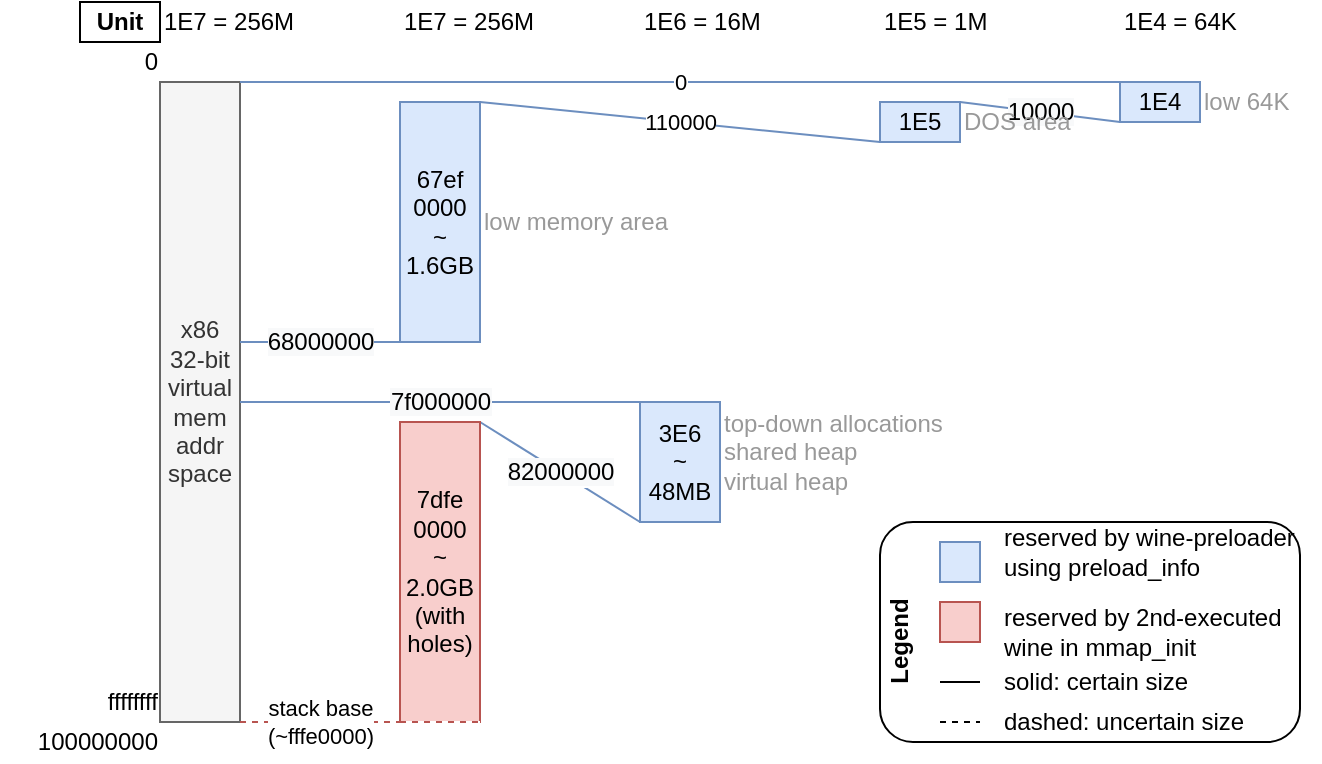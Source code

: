<mxfile compressed="false" version="13.3.9" type="device">
  <diagram id="2G_IVbprHCJokcvuI9Zo" name="Page-1">
    <mxGraphModel dx="1038" dy="636" grid="1" gridSize="10" guides="0" tooltips="1" connect="1" arrows="1" fold="1" page="1" pageScale="1" pageWidth="850" pageHeight="1100" math="0" shadow="0">
      <root>
        <mxCell id="0" />
        <mxCell id="1" parent="0" />
        <mxCell id="0vwwoRQ41GoaffXvQkmI-21" value="" style="rounded=1;whiteSpace=wrap;html=1;sketch=0;fillColor=none;" parent="1" vertex="1">
          <mxGeometry x="440" y="300" width="210" height="110" as="geometry" />
        </mxCell>
        <mxCell id="DhxSdfgFzUO5CxJzByOB-1" value="x86 32-bit virtual mem addr space" style="rounded=0;whiteSpace=wrap;html=1;fillColor=#f5f5f5;strokeColor=#666666;fontColor=#333333;" parent="1" vertex="1">
          <mxGeometry x="80" y="80" width="40" height="320" as="geometry" />
        </mxCell>
        <mxCell id="DhxSdfgFzUO5CxJzByOB-2" value="0" style="text;html=1;align=right;verticalAlign=middle;resizable=0;points=[];autosize=1;" parent="1" vertex="1">
          <mxGeometry x="60" y="60" width="20" height="20" as="geometry" />
        </mxCell>
        <mxCell id="DhxSdfgFzUO5CxJzByOB-3" value="ffffffff" style="text;html=1;align=right;verticalAlign=middle;resizable=0;points=[];autosize=1;" parent="1" vertex="1">
          <mxGeometry x="40" y="380" width="40" height="20" as="geometry" />
        </mxCell>
        <mxCell id="DhxSdfgFzUO5CxJzByOB-4" value="1E7 = 256M" style="text;html=1;align=left;verticalAlign=middle;resizable=0;points=[];autosize=1;" parent="1" vertex="1">
          <mxGeometry x="80" y="40" width="80" height="20" as="geometry" />
        </mxCell>
        <mxCell id="DhxSdfgFzUO5CxJzByOB-10" value="&lt;b&gt;Unit&lt;/b&gt;" style="rounded=0;whiteSpace=wrap;html=1;" parent="1" vertex="1">
          <mxGeometry x="40" y="40" width="40" height="20" as="geometry" />
        </mxCell>
        <mxCell id="DhxSdfgFzUO5CxJzByOB-13" value="1E4" style="rounded=0;whiteSpace=wrap;html=1;fillColor=#dae8fc;strokeColor=#6c8ebf;" parent="1" vertex="1">
          <mxGeometry x="560" y="80" width="40" height="20" as="geometry" />
        </mxCell>
        <mxCell id="DhxSdfgFzUO5CxJzByOB-20" value="100000000" style="text;html=1;align=right;verticalAlign=middle;resizable=0;points=[];autosize=1;" parent="1" vertex="1">
          <mxGeometry y="400" width="80" height="20" as="geometry" />
        </mxCell>
        <mxCell id="DhxSdfgFzUO5CxJzByOB-21" value="0" style="endArrow=none;html=1;exitX=1;exitY=0;exitDx=0;exitDy=0;entryX=0;entryY=0;entryDx=0;entryDy=0;fillColor=#dae8fc;strokeColor=#6c8ebf;" parent="1" source="DhxSdfgFzUO5CxJzByOB-1" target="DhxSdfgFzUO5CxJzByOB-13" edge="1">
          <mxGeometry width="50" height="50" relative="1" as="geometry">
            <mxPoint x="420" y="270" as="sourcePoint" />
            <mxPoint x="470" y="220" as="targetPoint" />
          </mxGeometry>
        </mxCell>
        <mxCell id="DhxSdfgFzUO5CxJzByOB-22" value="1E5" style="rounded=0;whiteSpace=wrap;html=1;fillColor=#dae8fc;strokeColor=#6c8ebf;" parent="1" vertex="1">
          <mxGeometry x="440" y="90" width="40" height="20" as="geometry" />
        </mxCell>
        <mxCell id="DhxSdfgFzUO5CxJzByOB-26" value="1E6 = 16M" style="text;html=1;align=left;verticalAlign=middle;resizable=0;points=[];autosize=1;" parent="1" vertex="1">
          <mxGeometry x="320" y="40" width="70" height="20" as="geometry" />
        </mxCell>
        <mxCell id="DhxSdfgFzUO5CxJzByOB-29" value="1E5 = 1M" style="text;html=1;align=left;verticalAlign=middle;resizable=0;points=[];autosize=1;" parent="1" vertex="1">
          <mxGeometry x="440" y="40" width="70" height="20" as="geometry" />
        </mxCell>
        <mxCell id="DhxSdfgFzUO5CxJzByOB-33" value="1E4 = 64K" style="text;html=1;align=left;verticalAlign=middle;resizable=0;points=[];autosize=1;" parent="1" vertex="1">
          <mxGeometry x="560" y="40" width="70" height="20" as="geometry" />
        </mxCell>
        <mxCell id="DhxSdfgFzUO5CxJzByOB-36" value="&lt;span style=&quot;font-size: 12px ; text-align: right ; background-color: rgb(248 , 249 , 250)&quot;&gt;10000&lt;/span&gt;" style="endArrow=none;html=1;entryX=0;entryY=1;entryDx=0;entryDy=0;exitX=1;exitY=0;exitDx=0;exitDy=0;fillColor=#dae8fc;strokeColor=#6c8ebf;" parent="1" source="DhxSdfgFzUO5CxJzByOB-22" target="DhxSdfgFzUO5CxJzByOB-13" edge="1">
          <mxGeometry width="50" height="50" relative="1" as="geometry">
            <mxPoint x="440" y="360" as="sourcePoint" />
            <mxPoint x="580" y="170" as="targetPoint" />
          </mxGeometry>
        </mxCell>
        <mxCell id="DhxSdfgFzUO5CxJzByOB-37" value="67ef&lt;br&gt;0000&lt;br&gt;~&lt;br&gt;1.6GB" style="rounded=0;whiteSpace=wrap;html=1;fillColor=#dae8fc;strokeColor=#6c8ebf;" parent="1" vertex="1">
          <mxGeometry x="200" y="90" width="40" height="120" as="geometry" />
        </mxCell>
        <mxCell id="DhxSdfgFzUO5CxJzByOB-38" value="110000" style="endArrow=none;html=1;entryX=0;entryY=1;entryDx=0;entryDy=0;exitX=1;exitY=0;exitDx=0;exitDy=0;fillColor=#dae8fc;strokeColor=#6c8ebf;" parent="1" source="DhxSdfgFzUO5CxJzByOB-37" target="DhxSdfgFzUO5CxJzByOB-22" edge="1">
          <mxGeometry width="50" height="50" relative="1" as="geometry">
            <mxPoint x="420" y="260" as="sourcePoint" />
            <mxPoint x="470" y="210" as="targetPoint" />
          </mxGeometry>
        </mxCell>
        <mxCell id="DhxSdfgFzUO5CxJzByOB-39" value="1E7 = 256M" style="text;html=1;align=left;verticalAlign=middle;resizable=0;points=[];autosize=1;" parent="1" vertex="1">
          <mxGeometry x="200" y="40" width="80" height="20" as="geometry" />
        </mxCell>
        <mxCell id="DhxSdfgFzUO5CxJzByOB-41" value="&lt;font color=&quot;#999999&quot;&gt;low 64K&lt;/font&gt;" style="text;html=1;align=left;verticalAlign=middle;resizable=0;points=[];autosize=1;" parent="1" vertex="1">
          <mxGeometry x="600" y="80" width="60" height="20" as="geometry" />
        </mxCell>
        <mxCell id="DhxSdfgFzUO5CxJzByOB-42" value="&lt;font color=&quot;#999999&quot;&gt;DOS area&lt;/font&gt;" style="text;html=1;align=left;verticalAlign=middle;resizable=0;points=[];autosize=1;" parent="1" vertex="1">
          <mxGeometry x="480" y="90" width="70" height="20" as="geometry" />
        </mxCell>
        <mxCell id="DhxSdfgFzUO5CxJzByOB-44" value="&lt;font color=&quot;#999999&quot;&gt;low memory area&lt;/font&gt;" style="text;html=1;align=left;verticalAlign=middle;resizable=0;points=[];autosize=1;" parent="1" vertex="1">
          <mxGeometry x="240" y="140" width="110" height="20" as="geometry" />
        </mxCell>
        <mxCell id="DhxSdfgFzUO5CxJzByOB-45" value="3E6&lt;br&gt;~&lt;br&gt;48MB" style="rounded=0;whiteSpace=wrap;html=1;fillColor=#dae8fc;strokeColor=#6c8ebf;" parent="1" vertex="1">
          <mxGeometry x="320" y="240" width="40" height="60" as="geometry" />
        </mxCell>
        <mxCell id="DhxSdfgFzUO5CxJzByOB-46" value="&lt;span style=&quot;font-size: 12px ; text-align: right ; background-color: rgb(248 , 249 , 250)&quot;&gt;7f000000&lt;/span&gt;" style="endArrow=none;html=1;exitX=1;exitY=0.5;exitDx=0;exitDy=0;entryX=0;entryY=0;entryDx=0;entryDy=0;fillColor=#dae8fc;strokeColor=#6c8ebf;" parent="1" source="DhxSdfgFzUO5CxJzByOB-1" target="DhxSdfgFzUO5CxJzByOB-45" edge="1">
          <mxGeometry width="50" height="50" relative="1" as="geometry">
            <mxPoint x="260" y="380" as="sourcePoint" />
            <mxPoint x="310" y="330" as="targetPoint" />
          </mxGeometry>
        </mxCell>
        <mxCell id="DhxSdfgFzUO5CxJzByOB-49" value="&lt;span style=&quot;font-size: 12px ; text-align: right ; background-color: rgb(248 , 249 , 250)&quot;&gt;82000000&lt;/span&gt;" style="endArrow=none;html=1;entryX=0;entryY=1;entryDx=0;entryDy=0;exitX=1;exitY=0;exitDx=0;exitDy=0;fillColor=#dae8fc;strokeColor=#6c8ebf;" parent="1" source="0vwwoRQ41GoaffXvQkmI-1" target="DhxSdfgFzUO5CxJzByOB-45" edge="1">
          <mxGeometry width="50" height="50" relative="1" as="geometry">
            <mxPoint x="400" y="380" as="sourcePoint" />
            <mxPoint x="320" y="370" as="targetPoint" />
          </mxGeometry>
        </mxCell>
        <mxCell id="DhxSdfgFzUO5CxJzByOB-51" value="&lt;div style=&quot;text-align: left&quot;&gt;&lt;br&gt;&lt;/div&gt;" style="text;html=1;align=center;verticalAlign=middle;resizable=0;points=[];autosize=1;" parent="1" vertex="1">
          <mxGeometry x="415" y="255" width="20" height="20" as="geometry" />
        </mxCell>
        <mxCell id="DhxSdfgFzUO5CxJzByOB-53" value="&lt;font color=&quot;#999999&quot;&gt;top-down allocations&lt;br&gt;shared heap&lt;br&gt;virtual heap&lt;/font&gt;" style="text;html=1;align=left;verticalAlign=middle;resizable=0;points=[];autosize=1;" parent="1" vertex="1">
          <mxGeometry x="360" y="240" width="130" height="50" as="geometry" />
        </mxCell>
        <mxCell id="DhxSdfgFzUO5CxJzByOB-55" value="&lt;span style=&quot;font-size: 12px ; text-align: right ; background-color: rgb(248 , 249 , 250)&quot;&gt;68000000&lt;/span&gt;" style="endArrow=none;html=1;fillColor=#dae8fc;strokeColor=#6c8ebf;" parent="1" edge="1">
          <mxGeometry width="50" height="50" relative="1" as="geometry">
            <mxPoint x="120" y="210" as="sourcePoint" />
            <mxPoint x="200" y="210" as="targetPoint" />
          </mxGeometry>
        </mxCell>
        <mxCell id="0vwwoRQ41GoaffXvQkmI-1" value="7dfe&lt;br&gt;0000&lt;br&gt;~&lt;br&gt;2.0GB&lt;br&gt;(with holes)" style="rounded=0;whiteSpace=wrap;html=1;fillColor=#f8cecc;strokeColor=#b85450;" parent="1" vertex="1">
          <mxGeometry x="200" y="250" width="40" height="150" as="geometry" />
        </mxCell>
        <mxCell id="0vwwoRQ41GoaffXvQkmI-2" value="stack base&lt;br&gt;(~fffe0000)" style="endArrow=none;html=1;entryX=0;entryY=1;entryDx=0;entryDy=0;exitX=1;exitY=1;exitDx=0;exitDy=0;dashed=1;fillColor=#f8cecc;strokeColor=#b85450;" parent="1" source="DhxSdfgFzUO5CxJzByOB-1" target="0vwwoRQ41GoaffXvQkmI-1" edge="1">
          <mxGeometry width="50" height="50" relative="1" as="geometry">
            <mxPoint x="120" y="480" as="sourcePoint" />
            <mxPoint x="170" y="430" as="targetPoint" />
          </mxGeometry>
        </mxCell>
        <mxCell id="0vwwoRQ41GoaffXvQkmI-4" value="dashed: uncertain&amp;nbsp;size" style="text;html=1;align=left;verticalAlign=middle;resizable=0;points=[];autosize=1;" parent="1" vertex="1">
          <mxGeometry x="500" y="390" width="140" height="20" as="geometry" />
        </mxCell>
        <mxCell id="0vwwoRQ41GoaffXvQkmI-5" value="" style="endArrow=none;dashed=1;html=1;" parent="1" edge="1">
          <mxGeometry width="50" height="50" relative="1" as="geometry">
            <mxPoint x="470" y="400" as="sourcePoint" />
            <mxPoint x="490" y="400" as="targetPoint" />
          </mxGeometry>
        </mxCell>
        <mxCell id="0vwwoRQ41GoaffXvQkmI-6" value="" style="endArrow=none;html=1;" parent="1" edge="1">
          <mxGeometry width="50" height="50" relative="1" as="geometry">
            <mxPoint x="470" y="380" as="sourcePoint" />
            <mxPoint x="490" y="380" as="targetPoint" />
          </mxGeometry>
        </mxCell>
        <mxCell id="0vwwoRQ41GoaffXvQkmI-7" value="solid: certain size" style="text;html=1;align=left;verticalAlign=middle;resizable=0;points=[];autosize=1;" parent="1" vertex="1">
          <mxGeometry x="500" y="370" width="110" height="20" as="geometry" />
        </mxCell>
        <mxCell id="0vwwoRQ41GoaffXvQkmI-8" value="&lt;b&gt;Legend&lt;/b&gt;" style="text;html=1;align=center;verticalAlign=middle;resizable=0;points=[];autosize=1;rotation=-90;" parent="1" vertex="1">
          <mxGeometry x="420" y="350" width="60" height="20" as="geometry" />
        </mxCell>
        <mxCell id="0vwwoRQ41GoaffXvQkmI-13" value="" style="endArrow=none;html=1;strokeColor=#FFFFFF;" parent="1" edge="1">
          <mxGeometry width="50" height="50" relative="1" as="geometry">
            <mxPoint x="200.0" y="400" as="sourcePoint" />
            <mxPoint x="240" y="400" as="targetPoint" />
          </mxGeometry>
        </mxCell>
        <mxCell id="0vwwoRQ41GoaffXvQkmI-12" value="" style="endArrow=none;html=1;dashed=1;fillColor=#f8cecc;strokeColor=#b85450;" parent="1" edge="1">
          <mxGeometry width="50" height="50" relative="1" as="geometry">
            <mxPoint x="200" y="400" as="sourcePoint" />
            <mxPoint x="240" y="400" as="targetPoint" />
          </mxGeometry>
        </mxCell>
        <mxCell id="0vwwoRQ41GoaffXvQkmI-15" value="" style="rounded=0;whiteSpace=wrap;html=1;sketch=0;fillColor=#dae8fc;strokeColor=#6c8ebf;" parent="1" vertex="1">
          <mxGeometry x="470" y="310" width="20" height="20" as="geometry" />
        </mxCell>
        <mxCell id="0vwwoRQ41GoaffXvQkmI-16" value="reserved by wine-preloader&lt;br&gt;using preload_info" style="text;html=1;align=left;verticalAlign=middle;resizable=0;points=[];autosize=1;" parent="1" vertex="1">
          <mxGeometry x="500" y="300" width="160" height="30" as="geometry" />
        </mxCell>
        <mxCell id="0vwwoRQ41GoaffXvQkmI-17" value="" style="rounded=0;whiteSpace=wrap;html=1;sketch=0;fillColor=#f8cecc;strokeColor=#b85450;" parent="1" vertex="1">
          <mxGeometry x="470" y="340" width="20" height="20" as="geometry" />
        </mxCell>
        <mxCell id="0vwwoRQ41GoaffXvQkmI-18" value="reserved by 2nd-executed&lt;br&gt;wine&amp;nbsp;in mmap_init" style="text;html=1;align=left;verticalAlign=middle;resizable=0;points=[];autosize=1;" parent="1" vertex="1">
          <mxGeometry x="500" y="340" width="150" height="30" as="geometry" />
        </mxCell>
      </root>
    </mxGraphModel>
  </diagram>
</mxfile>
